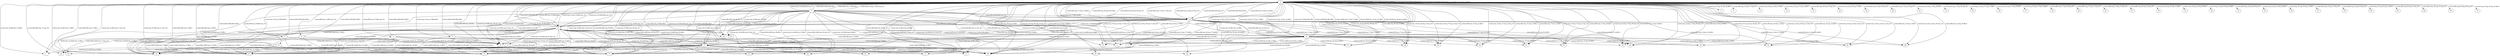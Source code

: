 digraph witness1 {
 0 [label="0",shape=ellipse]
 1 [label="1",shape=ellipse]
 2 [label="2",shape=ellipse]
 3 [label="3",shape=ellipse]
 4 [label="4",shape=ellipse]
 5 [label="5",shape=ellipse]
 6 [label="6",shape=ellipse]
 7 [label="7",shape=ellipse]
 8 [label="8",shape=ellipse]
 9 [label="9",shape=ellipse]
 10 [label="10",shape=ellipse]
 11 [label="11",shape=ellipse]
 12 [label="12",shape=ellipse]
 13 [label="13",shape=ellipse]
 14 [label="14",shape=ellipse]
 15 [label="15",shape=ellipse]
 16 [label="16",shape=ellipse]
 17 [label="17",shape=ellipse]
 18 [label="18",shape=ellipse]
 19 [label="19",shape=ellipse]
 20 [label="20",shape=ellipse]
 21 [label="21",shape=ellipse]
 22 [label="22",shape=ellipse]
 23 [label="23",shape=ellipse]
 24 [label="24",shape=ellipse]
 25 [label="25",shape=ellipse]
 26 [label="26",shape=ellipse]
 27 [label="27",shape=ellipse]
 28 [label="28",shape=ellipse]
 29 [label="29",shape=ellipse]
 30 [label="30",shape=ellipse]
 31 [label="31",shape=ellipse]
 32 [label="32",shape=ellipse]
 33 [label="33",shape=ellipse]
 34 [label="34",shape=ellipse]
 35 [label="35",shape=ellipse]
 36 [label="36",shape=ellipse]
 37 [label="37",shape=ellipse]
 38 [label="38",shape=ellipse]
 39 [label="39",shape=ellipse]
 40 [label="40",shape=ellipse]
 41 [label="41",shape=ellipse]
 42 [label="42",shape=ellipse]
 43 [label="43",shape=ellipse]
 44 [label="44",shape=ellipse]
 45 [label="45",shape=ellipse]
 46 [label="46",shape=ellipse]
 47 [label="47",shape=ellipse]
 48 [label="48",shape=ellipse]
 49 [label="49",shape=ellipse]
 50 [label="50",shape=ellipse]
 51 [label="51",shape=ellipse]
 52 [label="52",shape=ellipse]
 53 [label="53",shape=ellipse]
 54 [label="54",shape=ellipse]
 55 [label="55",shape=ellipse]
 56 [label="56",shape=ellipse]
 57 [label="57",shape=ellipse]
 58 [label="58",shape=ellipse]
 59 [label="59",shape=ellipse]
 60 [label="60",shape=ellipse]
 61 [label="61",shape=ellipse]
 62 [label="62",shape=ellipse]
 63 [label="63",shape=ellipse]
 64 [label="64",shape=ellipse]
 65 [label="65",shape=ellipse]
 66 [label="66",shape=ellipse]
 67 [label="67",shape=ellipse]
 68 [label="68",shape=ellipse]
 69 [label="69",shape=ellipse]
 70 [label="70",shape=ellipse]
 71 [label="71",shape=ellipse]
 72 [label="72",shape=ellipse]
 73 [label="73",shape=ellipse]
 74 [label="74",shape=ellipse]
    0 -> 1[label="<none;req_r4;idle;req_r3;idle>"]
    0 -> 2[label="<none;req_r4;req_r2;idle;idle>"]
    0 -> 3[label="<none;req_r4;req_r6;req_r2;idle>"]
    0 -> 4[label="<none;idle;req_r2;req_r7;idle>"]
    0 -> 4[label="<none;req_r4;req_r2;req_r7;req_r4>"]
    0 -> 5[label="<none;req_r4;req_r6;req_r7;req_r4>"]
    0 -> 5[label="<none;idle;req_r6;req_r7;idle>"]
    0 -> 6[label="<none;idle;req_r7;idle;req_r4>"]
    0 -> 7[label="<none;idle;req_r7;idle;idle>"]
    0 -> 7[label="<none;req_r4;req_r7;idle;req_r4>"]
    0 -> 8[label="<none;idle;req_r2;idle;req_r4>"]
    0 -> 9[label="<none;idle;req_r2;req_r7;req_r4>"]
    0 -> 10[label="<none;req_r4;req_r2;req_r7;idle>"]
    0 -> 11[label="<none;req_r4;req_r7;idle;idle>"]
    0 -> 12[label="<none;idle;req_r2;idle;idle>"]
    0 -> 12[label="<none;req_r4;req_r2;idle;req_r4>"]
    0 -> 13[label="<none;req_r4;req_r6;idle;idle>"]
    0 -> 14[label="<none;req_r4;req_r7;req_r2;idle>"]
    0 -> 0[label="<none;req_r4;idle;idle;req_r4>"]
    0 -> 0[label="<none;idle;idle;idle;idle>"]
    0 -> 0[label="<none;req_r4;req_r2;req_r2;req_r4>"]
    0 -> 0[label="<none;idle;req_r2;req_r2;idle>"]
    0 -> 0[label="<none;idle;req_r6;req_r6;idle>"]
    0 -> 0[label="<none;req_r4;req_r6;req_r6;req_r4>"]
    0 -> 0[label="<none;req_r4;req_r7;req_r7;req_r4>"]
    0 -> 0[label="<none;idle;req_r7;req_r7;idle>"]
    0 -> 15[label="<none;idle;req_r6;req_r2;idle>"]
    0 -> 15[label="<none;req_r4;req_r6;req_r2;req_r4>"]
    0 -> 16[label="<none;idle;idle;req_r7;idle>"]
    0 -> 16[label="<none;req_r4;idle;req_r7;req_r4>"]
    0 -> 17[label="<none;req_r4;req_r6;idle;req_r4>"]
    0 -> 17[label="<none;idle;req_r6;idle;idle>"]
    0 -> 18[label="<none;idle;req_r6;req_r7;req_r4>"]
    0 -> 19[label="<none;idle;req_r6;req_r6;req_r4>"]
    0 -> 19[label="<none;idle;req_r7;req_r7;req_r4>"]
    0 -> 19[label="<none;idle;req_r2;req_r2;req_r4>"]
    0 -> 19[label="<none;idle;idle;idle;req_r4>"]
    0 -> 20[label="<none;idle;idle;req_r6;req_r4>"]
    0 -> 21[label="<none;req_r4;req_r6;req_r6;idle>"]
    0 -> 21[label="<none;req_r4;req_r7;req_r7;idle>"]
    0 -> 21[label="<none;req_r4;req_r2;req_r2;idle>"]
    0 -> 21[label="<none;req_r4;idle;idle;idle>"]
    0 -> 22[label="<none;req_r4;req_r6;req_r7;idle>"]
    0 -> 23[label="<none;idle;req_r6;idle;req_r4>"]
    0 -> 24[label="<none;idle;idle;req_r7;req_r4>"]
    0 -> 25[label="<none;req_r4;idle;req_r7;idle>"]
    0 -> 26[label="<none;idle;req_r2;req_r6;req_r4>"]
    0 -> 27[label="<none;idle;req_r6;req_r8;idle>"]
    0 -> 27[label="<none;req_r4;req_r6;req_r8;req_r4>"]
    0 -> 28[label="<none;idle;req_r7;req_r2;req_r4>"]
    0 -> 29[label="<none;idle;req_r6;req_r3;idle>"]
    0 -> 29[label="<none;req_r4;req_r6;req_r3;req_r4>"]
    0 -> 30[label="<none;req_r4;req_r7;req_r2;req_r4>"]
    0 -> 30[label="<none;idle;req_r7;req_r2;idle>"]
    0 -> 31[label="<none;idle;idle;req_r6;idle>"]
    0 -> 31[label="<none;req_r4;idle;req_r6;req_r4>"]
    0 -> 32[label="<none;req_r4;req_r7;req_r8;idle>"]
    0 -> 33[label="<none;idle;req_r7;req_r8;req_r4>"]
    0 -> 34[label="<none;req_r4;idle;req_r6;idle>"]
    0 -> 35[label="<none;req_r4;req_r7;req_r1;idle>"]
    0 -> 36[label="<none;req_r4;req_r7;req_r6;idle>"]
    0 -> 37[label="<none;req_r4;req_r7;req_r3;idle>"]
    0 -> 38[label="<none;idle;req_r7;req_r6;req_r4>"]
    0 -> 39[label="<none;req_r4;req_r7;req_r3;req_r4>"]
    0 -> 39[label="<none;idle;req_r7;req_r3;idle>"]
    0 -> 40[label="<none;req_r4;idle;req_r2;idle>"]
    0 -> 41[label="<none;idle;req_r7;req_r1;idle>"]
    0 -> 41[label="<none;req_r4;req_r7;req_r1;req_r4>"]
    0 -> 42[label="<none;idle;req_r7;req_r1;req_r4>"]
    0 -> 43[label="<none;idle;req_r7;req_r8;idle>"]
    0 -> 43[label="<none;req_r4;req_r7;req_r8;req_r4>"]
    0 -> 44[label="<none;idle;req_r7;req_r3;req_r4>"]
    0 -> 45[label="<none;idle;req_r7;req_r6;idle>"]
    0 -> 45[label="<none;req_r4;req_r7;req_r6;req_r4>"]
    0 -> 46[label="<none;idle;idle;req_r2;req_r4>"]
    0 -> 47[label="<none;idle;req_r6;req_r2;req_r4>"]
    0 -> 48[label="<none;req_r4;idle;req_r2;req_r4>"]
    0 -> 48[label="<none;idle;idle;req_r2;idle>"]
    0 -> 49[label="<none;idle;req_r2;req_r6;idle>"]
    0 -> 49[label="<none;req_r4;req_r2;req_r6;req_r4>"]
    0 -> 50[label="<none;req_r4;req_r6;req_r1;idle>"]
    0 -> 51[label="<none;req_r4;req_r2;req_r8;idle>"]
    0 -> 52[label="<none;req_r4;req_r6;req_r8;idle>"]
    0 -> 53[label="<none;idle;req_r2;req_r8;req_r4>"]
    0 -> 54[label="<none;req_r4;req_r2;req_r6;idle>"]
    0 -> 55[label="<none;idle;req_r6;req_r1;idle>"]
    0 -> 55[label="<none;req_r4;req_r6;req_r1;req_r4>"]
    0 -> 56[label="<none;req_r4;req_r2;req_r1;idle>"]
    0 -> 57[label="<none;idle;req_r2;req_r1;req_r4>"]
    0 -> 58[label="<none;req_r4;idle;req_r1;idle>"]
    0 -> 59[label="<none;idle;req_r2;req_r3;req_r4>"]
    0 -> 60[label="<none;req_r4;req_r2;req_r3;idle>"]
    0 -> 61[label="<none;idle;req_r2;req_r3;idle>"]
    0 -> 61[label="<none;req_r4;req_r2;req_r3;req_r4>"]
    0 -> 62[label="<none;idle;idle;req_r8;req_r4>"]
    0 -> 63[label="<none;req_r4;idle;req_r8;idle>"]
    0 -> 64[label="<none;idle;req_r6;req_r1;req_r4>"]
    0 -> 65[label="<none;req_r4;req_r2;req_r1;req_r4>"]
    0 -> 65[label="<none;idle;req_r2;req_r1;idle>"]
    0 -> 66[label="<none;req_r4;req_r2;req_r8;req_r4>"]
    0 -> 66[label="<none;idle;req_r2;req_r8;idle>"]
    0 -> 67[label="<none;req_r4;idle;req_r1;req_r4>"]
    0 -> 67[label="<none;idle;idle;req_r1;idle>"]
    0 -> 68[label="<none;idle;req_r6;req_r3;req_r4>"]
    0 -> 69[label="<none;idle;req_r6;req_r8;req_r4>"]
    0 -> 70[label="<none;req_r4;req_r6;req_r3;idle>"]
    0 -> 71[label="<none;idle;idle;req_r1;req_r4>"]
    0 -> 72[label="<none;idle;idle;req_r3;req_r4>"]
    0 -> 73[label="<none;req_r4;idle;req_r3;req_r4>"]
    0 -> 73[label="<none;idle;idle;req_r3;idle>"]
    0 -> 74[label="<none;idle;idle;req_r8;idle>"]
    0 -> 74[label="<none;req_r4;idle;req_r8;req_r4>"]
    21 -> 7[label="<none;relall;req_r7;idle;idle>"]
    19 -> 7[label="<none;idle;req_r7;idle;relall>"]
    19 -> 12[label="<none;idle;req_r2;idle;relall>"]
    21 -> 12[label="<none;relall;req_r2;idle;idle>"]
    7 -> 21[label="<none;req_r4;relall;idle;idle>"]
    12 -> 21[label="<none;req_r4;relall;idle;idle>"]
    17 -> 21[label="<none;req_r4;relall;idle;idle>"]
    21 -> 4[label="<none;relall;req_r2;req_r7;idle>"]
    19 -> 4[label="<none;idle;req_r2;req_r7;relall>"]
    21 -> 17[label="<none;relall;req_r6;idle;idle>"]
    19 -> 17[label="<none;idle;req_r6;idle;relall>"]
    19 -> 15[label="<none;idle;req_r6;req_r2;relall>"]
    21 -> 15[label="<none;relall;req_r6;req_r2;idle>"]
    17 -> 19[label="<none;idle;relall;idle;req_r4>"]
    7 -> 19[label="<none;idle;relall;idle;req_r4>"]
    12 -> 19[label="<none;idle;relall;idle;req_r4>"]
    19 -> 0[label="<none;idle;idle;idle;relall>"]
    19 -> 0[label="<none;idle;req_r2;req_r2;relall>"]
    19 -> 0[label="<none;idle;req_r7;req_r7;relall>"]
    19 -> 0[label="<none;idle;req_r6;req_r6;relall>"]
    11 -> 0[label="<none;relall;relall;idle;idle>"]
    7 -> 0[label="<none;req_r4;relall;idle;req_r4>"]
    7 -> 0[label="<none;idle;relall;idle;idle>"]
    6 -> 0[label="<none;idle;relall;idle;relall>"]
    21 -> 0[label="<none;relall;idle;idle;idle>"]
    21 -> 0[label="<none;relall;req_r7;req_r7;idle>"]
    21 -> 0[label="<none;relall;req_r2;req_r2;idle>"]
    21 -> 0[label="<none;relall;req_r6;req_r6;idle>"]
    8 -> 0[label="<none;idle;relall;idle;relall>"]
    17 -> 0[label="<none;req_r4;relall;idle;req_r4>"]
    17 -> 0[label="<none;idle;relall;idle;idle>"]
    2 -> 0[label="<none;relall;relall;idle;idle>"]
    23 -> 0[label="<none;idle;relall;idle;relall>"]
    13 -> 0[label="<none;relall;relall;idle;idle>"]
    12 -> 0[label="<none;req_r4;relall;idle;req_r4>"]
    12 -> 0[label="<none;idle;relall;idle;idle>"]
    12 -> 25[label="<none;req_r4;relall;req_r7;idle>"]
    17 -> 25[label="<none;req_r4;relall;req_r7;idle>"]
    12 -> 24[label="<none;idle;relall;req_r7;req_r4>"]
    17 -> 24[label="<none;idle;relall;req_r7;req_r4>"]
    19 -> 5[label="<none;idle;req_r6;req_r7;relall>"]
    21 -> 5[label="<none;relall;req_r6;req_r7;idle>"]
    19 -> 16[label="<none;idle;idle;req_r7;relall>"]
    13 -> 16[label="<none;relall;relall;req_r7;idle>"]
    21 -> 16[label="<none;relall;idle;req_r7;idle>"]
    23 -> 16[label="<none;idle;relall;req_r7;relall>"]
    8 -> 16[label="<none;idle;relall;req_r7;relall>"]
    17 -> 16[label="<none;idle;relall;req_r7;idle>"]
    17 -> 16[label="<none;req_r4;relall;req_r7;req_r4>"]
    2 -> 16[label="<none;relall;relall;req_r7;idle>"]
    12 -> 16[label="<none;req_r4;relall;req_r7;req_r4>"]
    12 -> 16[label="<none;idle;relall;req_r7;idle>"]
    19 -> 45[label="<none;idle;req_r7;req_r6;relall>"]
    21 -> 45[label="<none;relall;req_r7;req_r6;idle>"]
    13 -> 48[label="<none;relall;relall;req_r2;idle>"]
    6 -> 48[label="<none;idle;relall;req_r2;relall>"]
    17 -> 48[label="<none;idle;relall;req_r2;idle>"]
    17 -> 48[label="<none;req_r4;relall;req_r2;req_r4>"]
    23 -> 48[label="<none;idle;relall;req_r2;relall>"]
    11 -> 48[label="<none;relall;relall;req_r2;idle>"]
    21 -> 48[label="<none;relall;idle;req_r2;idle>"]
    19 -> 48[label="<none;idle;idle;req_r2;relall>"]
    7 -> 48[label="<none;req_r4;relall;req_r2;req_r4>"]
    7 -> 48[label="<none;idle;relall;req_r2;idle>"]
    19 -> 61[label="<none;idle;req_r2;req_r3;relall>"]
    21 -> 61[label="<none;relall;req_r2;req_r3;idle>"]
    17 -> 46[label="<none;idle;relall;req_r2;req_r4>"]
    7 -> 46[label="<none;idle;relall;req_r2;req_r4>"]
    7 -> 31[label="<none;idle;relall;req_r6;idle>"]
    7 -> 31[label="<none;req_r4;relall;req_r6;req_r4>"]
    6 -> 31[label="<none;idle;relall;req_r6;relall>"]
    11 -> 31[label="<none;relall;relall;req_r6;idle>"]
    8 -> 31[label="<none;idle;relall;req_r6;relall>"]
    2 -> 31[label="<none;relall;relall;req_r6;idle>"]
    12 -> 31[label="<none;req_r4;relall;req_r6;req_r4>"]
    12 -> 31[label="<none;idle;relall;req_r6;idle>"]
    21 -> 31[label="<none;relall;idle;req_r6;idle>"]
    19 -> 31[label="<none;idle;idle;req_r6;relall>"]
    17 -> 40[label="<none;req_r4;relall;req_r2;idle>"]
    7 -> 40[label="<none;req_r4;relall;req_r2;idle>"]
    19 -> 29[label="<none;idle;req_r6;req_r3;relall>"]
    21 -> 29[label="<none;relall;req_r6;req_r3;idle>"]
    21 -> 49[label="<none;relall;req_r2;req_r6;idle>"]
    19 -> 49[label="<none;idle;req_r2;req_r6;relall>"]
    12 -> 20[label="<none;idle;relall;req_r6;req_r4>"]
    7 -> 20[label="<none;idle;relall;req_r6;req_r4>"]
    21 -> 74[label="<none;relall;idle;req_r8;idle>"]
    11 -> 74[label="<none;relall;relall;req_r8;idle>"]
    6 -> 74[label="<none;idle;relall;req_r8;relall>"]
    2 -> 74[label="<none;relall;relall;req_r8;idle>"]
    7 -> 74[label="<none;req_r4;relall;req_r8;req_r4>"]
    7 -> 74[label="<none;idle;relall;req_r8;idle>"]
    19 -> 74[label="<none;idle;idle;req_r8;relall>"]
    8 -> 74[label="<none;idle;relall;req_r8;relall>"]
    13 -> 74[label="<none;relall;relall;req_r8;idle>"]
    23 -> 74[label="<none;idle;relall;req_r8;relall>"]
    12 -> 74[label="<none;req_r4;relall;req_r8;req_r4>"]
    12 -> 74[label="<none;idle;relall;req_r8;idle>"]
    17 -> 74[label="<none;req_r4;relall;req_r8;req_r4>"]
    17 -> 74[label="<none;idle;relall;req_r8;idle>"]
    19 -> 30[label="<none;idle;req_r7;req_r2;relall>"]
    21 -> 30[label="<none;relall;req_r7;req_r2;idle>"]
    19 -> 66[label="<none;idle;req_r2;req_r8;relall>"]
    21 -> 66[label="<none;relall;req_r2;req_r8;idle>"]
    21 -> 65[label="<none;relall;req_r2;req_r1;idle>"]
    19 -> 65[label="<none;idle;req_r2;req_r1;relall>"]
    21 -> 41[label="<none;relall;req_r7;req_r1;idle>"]
    19 -> 41[label="<none;idle;req_r7;req_r1;relall>"]
    19 -> 39[label="<none;idle;req_r7;req_r3;relall>"]
    21 -> 39[label="<none;relall;req_r7;req_r3;idle>"]
    17 -> 58[label="<none;req_r4;relall;req_r1;idle>"]
    7 -> 58[label="<none;req_r4;relall;req_r1;idle>"]
    12 -> 58[label="<none;req_r4;relall;req_r1;idle>"]
    21 -> 43[label="<none;relall;req_r7;req_r8;idle>"]
    19 -> 43[label="<none;idle;req_r7;req_r8;relall>"]
    21 -> 55[label="<none;relall;req_r6;req_r1;idle>"]
    19 -> 55[label="<none;idle;req_r6;req_r1;relall>"]
    19 -> 27[label="<none;idle;req_r6;req_r8;relall>"]
    21 -> 27[label="<none;relall;req_r6;req_r8;idle>"]
    7 -> 34[label="<none;req_r4;relall;req_r6;idle>"]
    12 -> 34[label="<none;req_r4;relall;req_r6;idle>"]
    7 -> 1[label="<none;req_r4;relall;req_r3;idle>"]
    17 -> 1[label="<none;req_r4;relall;req_r3;idle>"]
    12 -> 1[label="<none;req_r4;relall;req_r3;idle>"]
    12 -> 63[label="<none;req_r4;relall;req_r8;idle>"]
    7 -> 63[label="<none;req_r4;relall;req_r8;idle>"]
    17 -> 63[label="<none;req_r4;relall;req_r8;idle>"]
    17 -> 62[label="<none;idle;relall;req_r8;req_r4>"]
    12 -> 62[label="<none;idle;relall;req_r8;req_r4>"]
    7 -> 62[label="<none;idle;relall;req_r8;req_r4>"]
    21 -> 67[label="<none;relall;idle;req_r1;idle>"]
    19 -> 67[label="<none;idle;idle;req_r1;relall>"]
    6 -> 67[label="<none;idle;relall;req_r1;relall>"]
    11 -> 67[label="<none;relall;relall;req_r1;idle>"]
    8 -> 67[label="<none;idle;relall;req_r1;relall>"]
    2 -> 67[label="<none;relall;relall;req_r1;idle>"]
    12 -> 67[label="<none;req_r4;relall;req_r1;req_r4>"]
    12 -> 67[label="<none;idle;relall;req_r1;idle>"]
    23 -> 67[label="<none;idle;relall;req_r1;relall>"]
    13 -> 67[label="<none;relall;relall;req_r1;idle>"]
    7 -> 67[label="<none;req_r4;relall;req_r1;req_r4>"]
    7 -> 67[label="<none;idle;relall;req_r1;idle>"]
    17 -> 67[label="<none;idle;relall;req_r1;idle>"]
    17 -> 67[label="<none;req_r4;relall;req_r1;req_r4>"]
    11 -> 73[label="<none;relall;relall;req_r3;idle>"]
    19 -> 73[label="<none;idle;idle;req_r3;relall>"]
    21 -> 73[label="<none;relall;idle;req_r3;idle>"]
    7 -> 73[label="<none;req_r4;relall;req_r3;req_r4>"]
    7 -> 73[label="<none;idle;relall;req_r3;idle>"]
    2 -> 73[label="<none;relall;relall;req_r3;idle>"]
    6 -> 73[label="<none;idle;relall;req_r3;relall>"]
    12 -> 73[label="<none;idle;relall;req_r3;idle>"]
    12 -> 73[label="<none;req_r4;relall;req_r3;req_r4>"]
    17 -> 73[label="<none;idle;relall;req_r3;idle>"]
    17 -> 73[label="<none;req_r4;relall;req_r3;req_r4>"]
    13 -> 73[label="<none;relall;relall;req_r3;idle>"]
    23 -> 73[label="<none;idle;relall;req_r3;relall>"]
    8 -> 73[label="<none;idle;relall;req_r3;relall>"]
    17 -> 72[label="<none;idle;relall;req_r3;req_r4>"]
    12 -> 72[label="<none;idle;relall;req_r3;req_r4>"]
    7 -> 72[label="<none;idle;relall;req_r3;req_r4>"]
    12 -> 71[label="<none;idle;relall;req_r1;req_r4>"]
    17 -> 71[label="<none;idle;relall;req_r1;req_r4>"]
    7 -> 71[label="<none;idle;relall;req_r1;req_r4>"]
}
